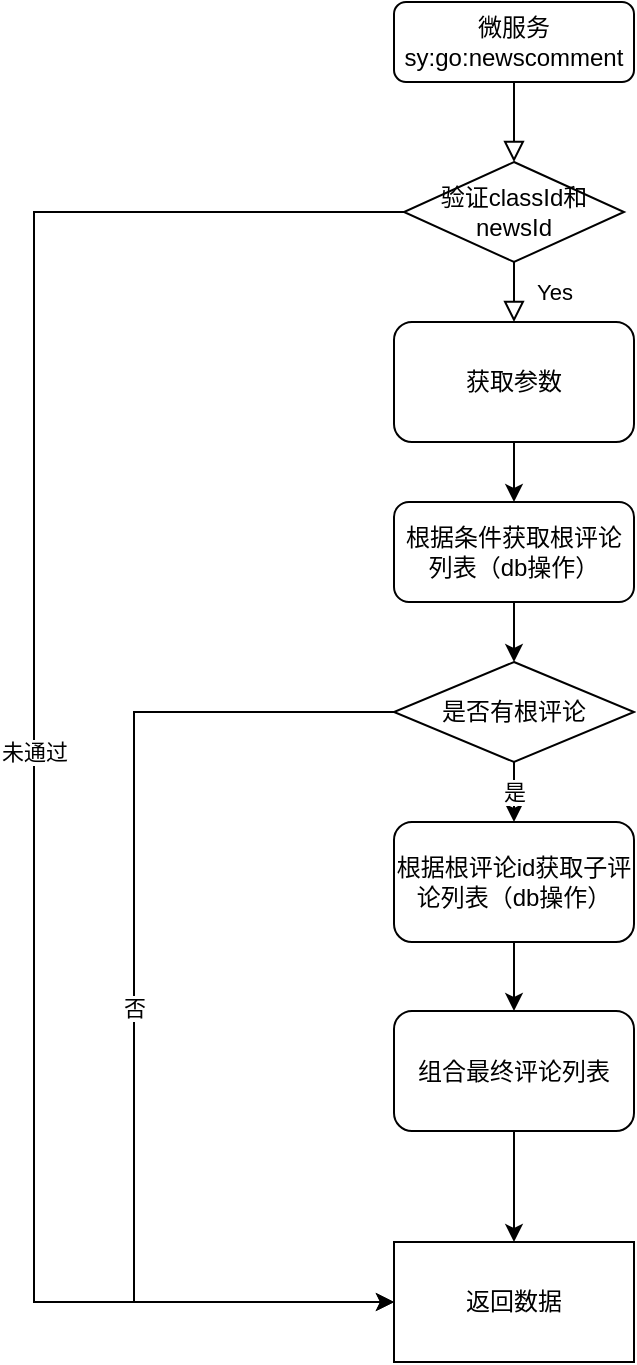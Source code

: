 <mxfile version="14.1.2" type="github">
  <diagram id="C5RBs43oDa-KdzZeNtuy" name="Page-1">
    <mxGraphModel dx="2249" dy="762" grid="1" gridSize="10" guides="1" tooltips="1" connect="1" arrows="1" fold="1" page="1" pageScale="1" pageWidth="827" pageHeight="1169" math="0" shadow="0">
      <root>
        <mxCell id="WIyWlLk6GJQsqaUBKTNV-0" />
        <mxCell id="WIyWlLk6GJQsqaUBKTNV-1" parent="WIyWlLk6GJQsqaUBKTNV-0" />
        <mxCell id="WIyWlLk6GJQsqaUBKTNV-2" value="" style="rounded=0;html=1;jettySize=auto;orthogonalLoop=1;fontSize=11;endArrow=block;endFill=0;endSize=8;strokeWidth=1;shadow=0;labelBackgroundColor=none;edgeStyle=orthogonalEdgeStyle;entryX=0.5;entryY=0;entryDx=0;entryDy=0;" parent="WIyWlLk6GJQsqaUBKTNV-1" source="WIyWlLk6GJQsqaUBKTNV-3" target="DMmbzsqvoCTRYG2FOpCv-1" edge="1">
          <mxGeometry relative="1" as="geometry">
            <mxPoint x="220" y="150" as="targetPoint" />
          </mxGeometry>
        </mxCell>
        <mxCell id="WIyWlLk6GJQsqaUBKTNV-3" value="微服务sy:go:newscomment&lt;br&gt;" style="rounded=1;whiteSpace=wrap;html=1;fontSize=12;glass=0;strokeWidth=1;shadow=0;" parent="WIyWlLk6GJQsqaUBKTNV-1" vertex="1">
          <mxGeometry x="160" y="80" width="120" height="40" as="geometry" />
        </mxCell>
        <mxCell id="DMmbzsqvoCTRYG2FOpCv-15" value="未通过" style="edgeStyle=orthogonalEdgeStyle;rounded=0;orthogonalLoop=1;jettySize=auto;html=1;entryX=0;entryY=0.5;entryDx=0;entryDy=0;" edge="1" parent="WIyWlLk6GJQsqaUBKTNV-1" source="DMmbzsqvoCTRYG2FOpCv-1" target="DMmbzsqvoCTRYG2FOpCv-22">
          <mxGeometry relative="1" as="geometry">
            <mxPoint x="10" y="720" as="targetPoint" />
            <Array as="points">
              <mxPoint x="-20" y="185" />
              <mxPoint x="-20" y="730" />
            </Array>
          </mxGeometry>
        </mxCell>
        <mxCell id="DMmbzsqvoCTRYG2FOpCv-1" value="&lt;span&gt;验证classId和newsId&lt;/span&gt;" style="rhombus;whiteSpace=wrap;html=1;" vertex="1" parent="WIyWlLk6GJQsqaUBKTNV-1">
          <mxGeometry x="165" y="160" width="110" height="50" as="geometry" />
        </mxCell>
        <mxCell id="DMmbzsqvoCTRYG2FOpCv-9" style="edgeStyle=orthogonalEdgeStyle;rounded=0;orthogonalLoop=1;jettySize=auto;html=1;entryX=0.5;entryY=0;entryDx=0;entryDy=0;" edge="1" parent="WIyWlLk6GJQsqaUBKTNV-1" source="DMmbzsqvoCTRYG2FOpCv-4" target="DMmbzsqvoCTRYG2FOpCv-10">
          <mxGeometry relative="1" as="geometry">
            <mxPoint x="220" y="330" as="targetPoint" />
          </mxGeometry>
        </mxCell>
        <mxCell id="DMmbzsqvoCTRYG2FOpCv-4" value="获取参数" style="rounded=1;whiteSpace=wrap;html=1;" vertex="1" parent="WIyWlLk6GJQsqaUBKTNV-1">
          <mxGeometry x="160" y="240" width="120" height="60" as="geometry" />
        </mxCell>
        <mxCell id="DMmbzsqvoCTRYG2FOpCv-5" value="Yes" style="rounded=0;html=1;jettySize=auto;orthogonalLoop=1;fontSize=11;endArrow=block;endFill=0;endSize=8;strokeWidth=1;shadow=0;labelBackgroundColor=none;edgeStyle=orthogonalEdgeStyle;exitX=0.5;exitY=1;exitDx=0;exitDy=0;entryX=0.5;entryY=0;entryDx=0;entryDy=0;" edge="1" parent="WIyWlLk6GJQsqaUBKTNV-1" source="DMmbzsqvoCTRYG2FOpCv-1" target="DMmbzsqvoCTRYG2FOpCv-4">
          <mxGeometry y="20" relative="1" as="geometry">
            <mxPoint as="offset" />
            <mxPoint x="230" y="620" as="sourcePoint" />
            <mxPoint x="220" y="320" as="targetPoint" />
          </mxGeometry>
        </mxCell>
        <mxCell id="DMmbzsqvoCTRYG2FOpCv-12" style="edgeStyle=orthogonalEdgeStyle;rounded=0;orthogonalLoop=1;jettySize=auto;html=1;entryX=0.5;entryY=0;entryDx=0;entryDy=0;" edge="1" parent="WIyWlLk6GJQsqaUBKTNV-1" source="DMmbzsqvoCTRYG2FOpCv-10" target="DMmbzsqvoCTRYG2FOpCv-11">
          <mxGeometry relative="1" as="geometry" />
        </mxCell>
        <mxCell id="DMmbzsqvoCTRYG2FOpCv-10" value="根据条件获取根评论列表（db操作）" style="rounded=1;whiteSpace=wrap;html=1;" vertex="1" parent="WIyWlLk6GJQsqaUBKTNV-1">
          <mxGeometry x="160" y="330" width="120" height="50" as="geometry" />
        </mxCell>
        <mxCell id="DMmbzsqvoCTRYG2FOpCv-18" value="是" style="edgeStyle=orthogonalEdgeStyle;rounded=0;orthogonalLoop=1;jettySize=auto;html=1;entryX=0.5;entryY=0;entryDx=0;entryDy=0;" edge="1" parent="WIyWlLk6GJQsqaUBKTNV-1" source="DMmbzsqvoCTRYG2FOpCv-11" target="DMmbzsqvoCTRYG2FOpCv-16">
          <mxGeometry relative="1" as="geometry" />
        </mxCell>
        <mxCell id="DMmbzsqvoCTRYG2FOpCv-23" value="否" style="edgeStyle=orthogonalEdgeStyle;rounded=0;orthogonalLoop=1;jettySize=auto;html=1;entryX=0;entryY=0.5;entryDx=0;entryDy=0;" edge="1" parent="WIyWlLk6GJQsqaUBKTNV-1" source="DMmbzsqvoCTRYG2FOpCv-11" target="DMmbzsqvoCTRYG2FOpCv-22">
          <mxGeometry relative="1" as="geometry">
            <mxPoint x="70" y="730" as="targetPoint" />
            <Array as="points">
              <mxPoint x="30" y="435" />
              <mxPoint x="30" y="730" />
            </Array>
          </mxGeometry>
        </mxCell>
        <mxCell id="DMmbzsqvoCTRYG2FOpCv-11" value="是否有根评论" style="rhombus;whiteSpace=wrap;html=1;" vertex="1" parent="WIyWlLk6GJQsqaUBKTNV-1">
          <mxGeometry x="160" y="410" width="120" height="50" as="geometry" />
        </mxCell>
        <mxCell id="DMmbzsqvoCTRYG2FOpCv-21" style="edgeStyle=orthogonalEdgeStyle;rounded=0;orthogonalLoop=1;jettySize=auto;html=1;entryX=0.5;entryY=0;entryDx=0;entryDy=0;" edge="1" parent="WIyWlLk6GJQsqaUBKTNV-1" source="DMmbzsqvoCTRYG2FOpCv-16" target="DMmbzsqvoCTRYG2FOpCv-20">
          <mxGeometry relative="1" as="geometry" />
        </mxCell>
        <mxCell id="DMmbzsqvoCTRYG2FOpCv-16" value="根据根评论id获取子评论列表（db操作）" style="rounded=1;whiteSpace=wrap;html=1;" vertex="1" parent="WIyWlLk6GJQsqaUBKTNV-1">
          <mxGeometry x="160" y="490" width="120" height="60" as="geometry" />
        </mxCell>
        <mxCell id="DMmbzsqvoCTRYG2FOpCv-24" style="edgeStyle=orthogonalEdgeStyle;rounded=0;orthogonalLoop=1;jettySize=auto;html=1;entryX=0.5;entryY=0;entryDx=0;entryDy=0;" edge="1" parent="WIyWlLk6GJQsqaUBKTNV-1" source="DMmbzsqvoCTRYG2FOpCv-20" target="DMmbzsqvoCTRYG2FOpCv-22">
          <mxGeometry relative="1" as="geometry" />
        </mxCell>
        <mxCell id="DMmbzsqvoCTRYG2FOpCv-20" value="组合最终评论列表" style="rounded=1;whiteSpace=wrap;html=1;" vertex="1" parent="WIyWlLk6GJQsqaUBKTNV-1">
          <mxGeometry x="160" y="584.5" width="120" height="60" as="geometry" />
        </mxCell>
        <mxCell id="DMmbzsqvoCTRYG2FOpCv-22" value="返回数据" style="rounded=0;whiteSpace=wrap;html=1;" vertex="1" parent="WIyWlLk6GJQsqaUBKTNV-1">
          <mxGeometry x="160" y="700" width="120" height="60" as="geometry" />
        </mxCell>
      </root>
    </mxGraphModel>
  </diagram>
</mxfile>

